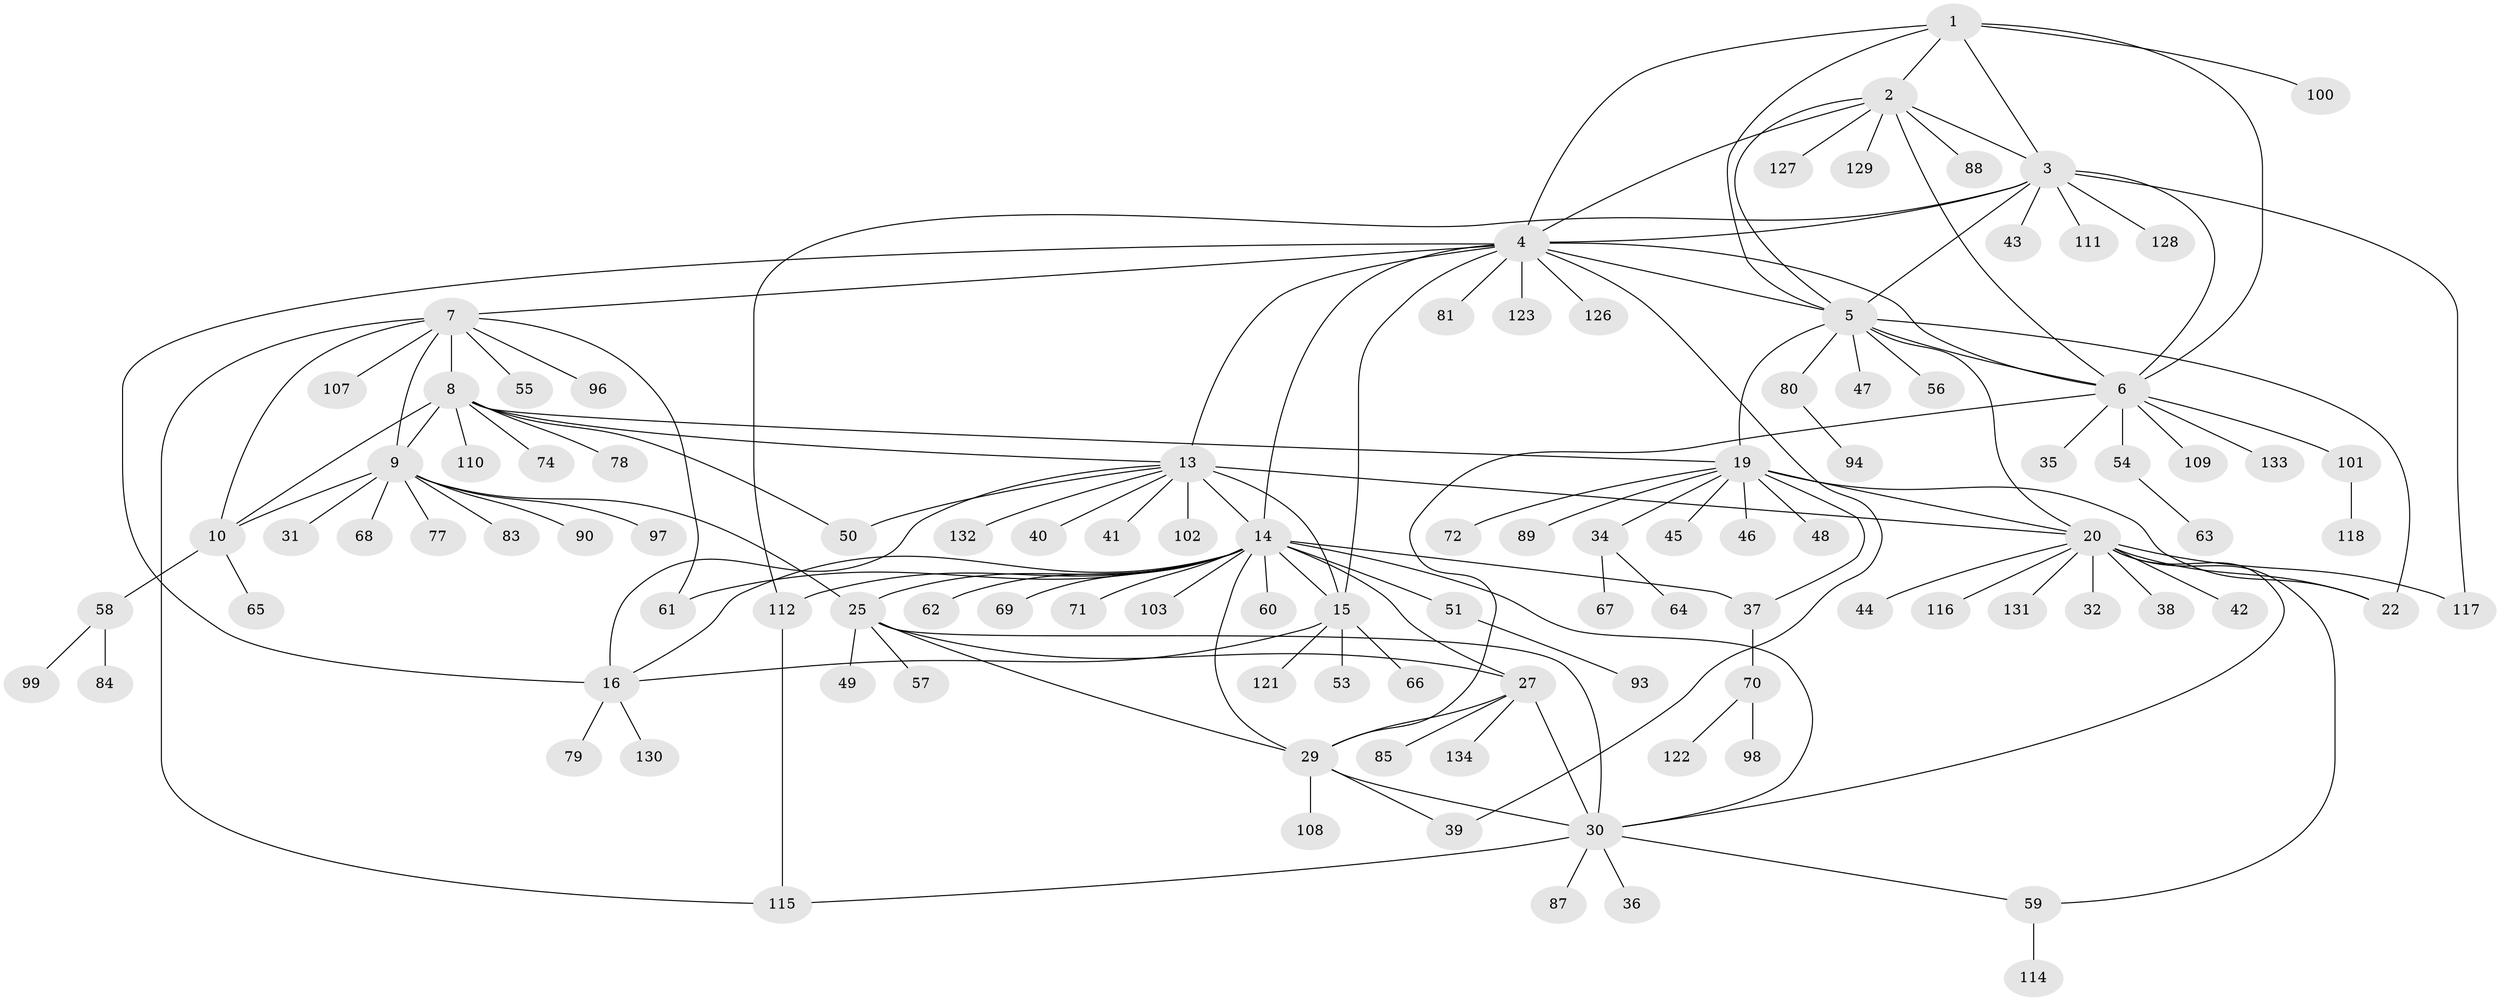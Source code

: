 // original degree distribution, {6: 0.022388059701492536, 9: 0.04477611940298507, 11: 0.029850746268656716, 12: 0.014925373134328358, 7: 0.022388059701492536, 8: 0.029850746268656716, 10: 0.029850746268656716, 14: 0.007462686567164179, 5: 0.022388059701492536, 1: 0.6268656716417911, 2: 0.08955223880597014, 3: 0.04477611940298507, 4: 0.014925373134328358}
// Generated by graph-tools (version 1.1) at 2025/42/03/06/25 10:42:07]
// undirected, 107 vertices, 149 edges
graph export_dot {
graph [start="1"]
  node [color=gray90,style=filled];
  1;
  2 [super="+52"];
  3 [super="+73"];
  4 [super="+17"];
  5 [super="+21"];
  6 [super="+82"];
  7 [super="+75"];
  8 [super="+11"];
  9 [super="+12"];
  10 [super="+119"];
  13 [super="+18"];
  14 [super="+26"];
  15 [super="+91"];
  16 [super="+95"];
  19 [super="+125"];
  20 [super="+23"];
  22 [super="+24"];
  25 [super="+28"];
  27;
  29 [super="+33"];
  30 [super="+105"];
  31;
  32 [super="+86"];
  34;
  35;
  36;
  37;
  38;
  39;
  40 [super="+113"];
  41;
  42;
  43;
  44 [super="+124"];
  45;
  46;
  47;
  48;
  49 [super="+76"];
  50 [super="+104"];
  51;
  53;
  54;
  55;
  56;
  57;
  58 [super="+92"];
  59;
  60;
  61;
  62;
  63;
  64;
  65;
  66;
  67;
  68;
  69;
  70 [super="+106"];
  71;
  72;
  74;
  77;
  78;
  79;
  80;
  81;
  83;
  84;
  85;
  87;
  88;
  89;
  90;
  93;
  94;
  96;
  97;
  98;
  99;
  100;
  101;
  102;
  103;
  107;
  108;
  109;
  110;
  111;
  112;
  114;
  115 [super="+120"];
  116;
  117;
  118;
  121;
  122;
  123;
  126;
  127;
  128;
  129;
  130;
  131;
  132;
  133;
  134;
  1 -- 2;
  1 -- 3;
  1 -- 4;
  1 -- 5;
  1 -- 6;
  1 -- 100;
  2 -- 3;
  2 -- 4;
  2 -- 5;
  2 -- 6;
  2 -- 88;
  2 -- 127;
  2 -- 129;
  3 -- 4;
  3 -- 5;
  3 -- 6;
  3 -- 43;
  3 -- 111;
  3 -- 112;
  3 -- 117;
  3 -- 128;
  4 -- 5;
  4 -- 6;
  4 -- 7;
  4 -- 81;
  4 -- 126;
  4 -- 16;
  4 -- 39;
  4 -- 123;
  4 -- 13 [weight=2];
  4 -- 14;
  4 -- 15;
  5 -- 6;
  5 -- 47;
  5 -- 56;
  5 -- 80;
  5 -- 19;
  5 -- 20 [weight=2];
  5 -- 22 [weight=2];
  6 -- 29;
  6 -- 35;
  6 -- 54;
  6 -- 101;
  6 -- 109;
  6 -- 133;
  7 -- 8 [weight=2];
  7 -- 9 [weight=2];
  7 -- 10;
  7 -- 55;
  7 -- 61;
  7 -- 96;
  7 -- 107;
  7 -- 115;
  8 -- 9 [weight=4];
  8 -- 10 [weight=2];
  8 -- 13;
  8 -- 19;
  8 -- 74;
  8 -- 110;
  8 -- 78;
  8 -- 50;
  9 -- 10 [weight=2];
  9 -- 25;
  9 -- 68;
  9 -- 77;
  9 -- 83;
  9 -- 90;
  9 -- 97;
  9 -- 31;
  10 -- 58;
  10 -- 65;
  13 -- 14 [weight=2];
  13 -- 15 [weight=2];
  13 -- 16 [weight=2];
  13 -- 132;
  13 -- 102;
  13 -- 40;
  13 -- 41;
  13 -- 50;
  13 -- 20;
  14 -- 15;
  14 -- 16;
  14 -- 37;
  14 -- 51;
  14 -- 61;
  14 -- 71;
  14 -- 69;
  14 -- 103;
  14 -- 112;
  14 -- 62;
  14 -- 25 [weight=2];
  14 -- 27;
  14 -- 60;
  14 -- 29;
  14 -- 30;
  15 -- 16;
  15 -- 53;
  15 -- 66;
  15 -- 121;
  16 -- 79;
  16 -- 130;
  19 -- 20 [weight=2];
  19 -- 22 [weight=2];
  19 -- 34;
  19 -- 37;
  19 -- 45;
  19 -- 46;
  19 -- 48;
  19 -- 72;
  19 -- 89;
  20 -- 22 [weight=4];
  20 -- 38;
  20 -- 59;
  20 -- 116;
  20 -- 131;
  20 -- 32;
  20 -- 42;
  20 -- 44;
  20 -- 117;
  20 -- 30;
  25 -- 27 [weight=2];
  25 -- 29 [weight=2];
  25 -- 30 [weight=2];
  25 -- 49;
  25 -- 57;
  27 -- 29;
  27 -- 30;
  27 -- 85;
  27 -- 134;
  29 -- 30;
  29 -- 39;
  29 -- 108;
  30 -- 36;
  30 -- 59;
  30 -- 87;
  30 -- 115;
  34 -- 64;
  34 -- 67;
  37 -- 70;
  51 -- 93;
  54 -- 63;
  58 -- 84;
  58 -- 99;
  59 -- 114;
  70 -- 98;
  70 -- 122;
  80 -- 94;
  101 -- 118;
  112 -- 115;
}
